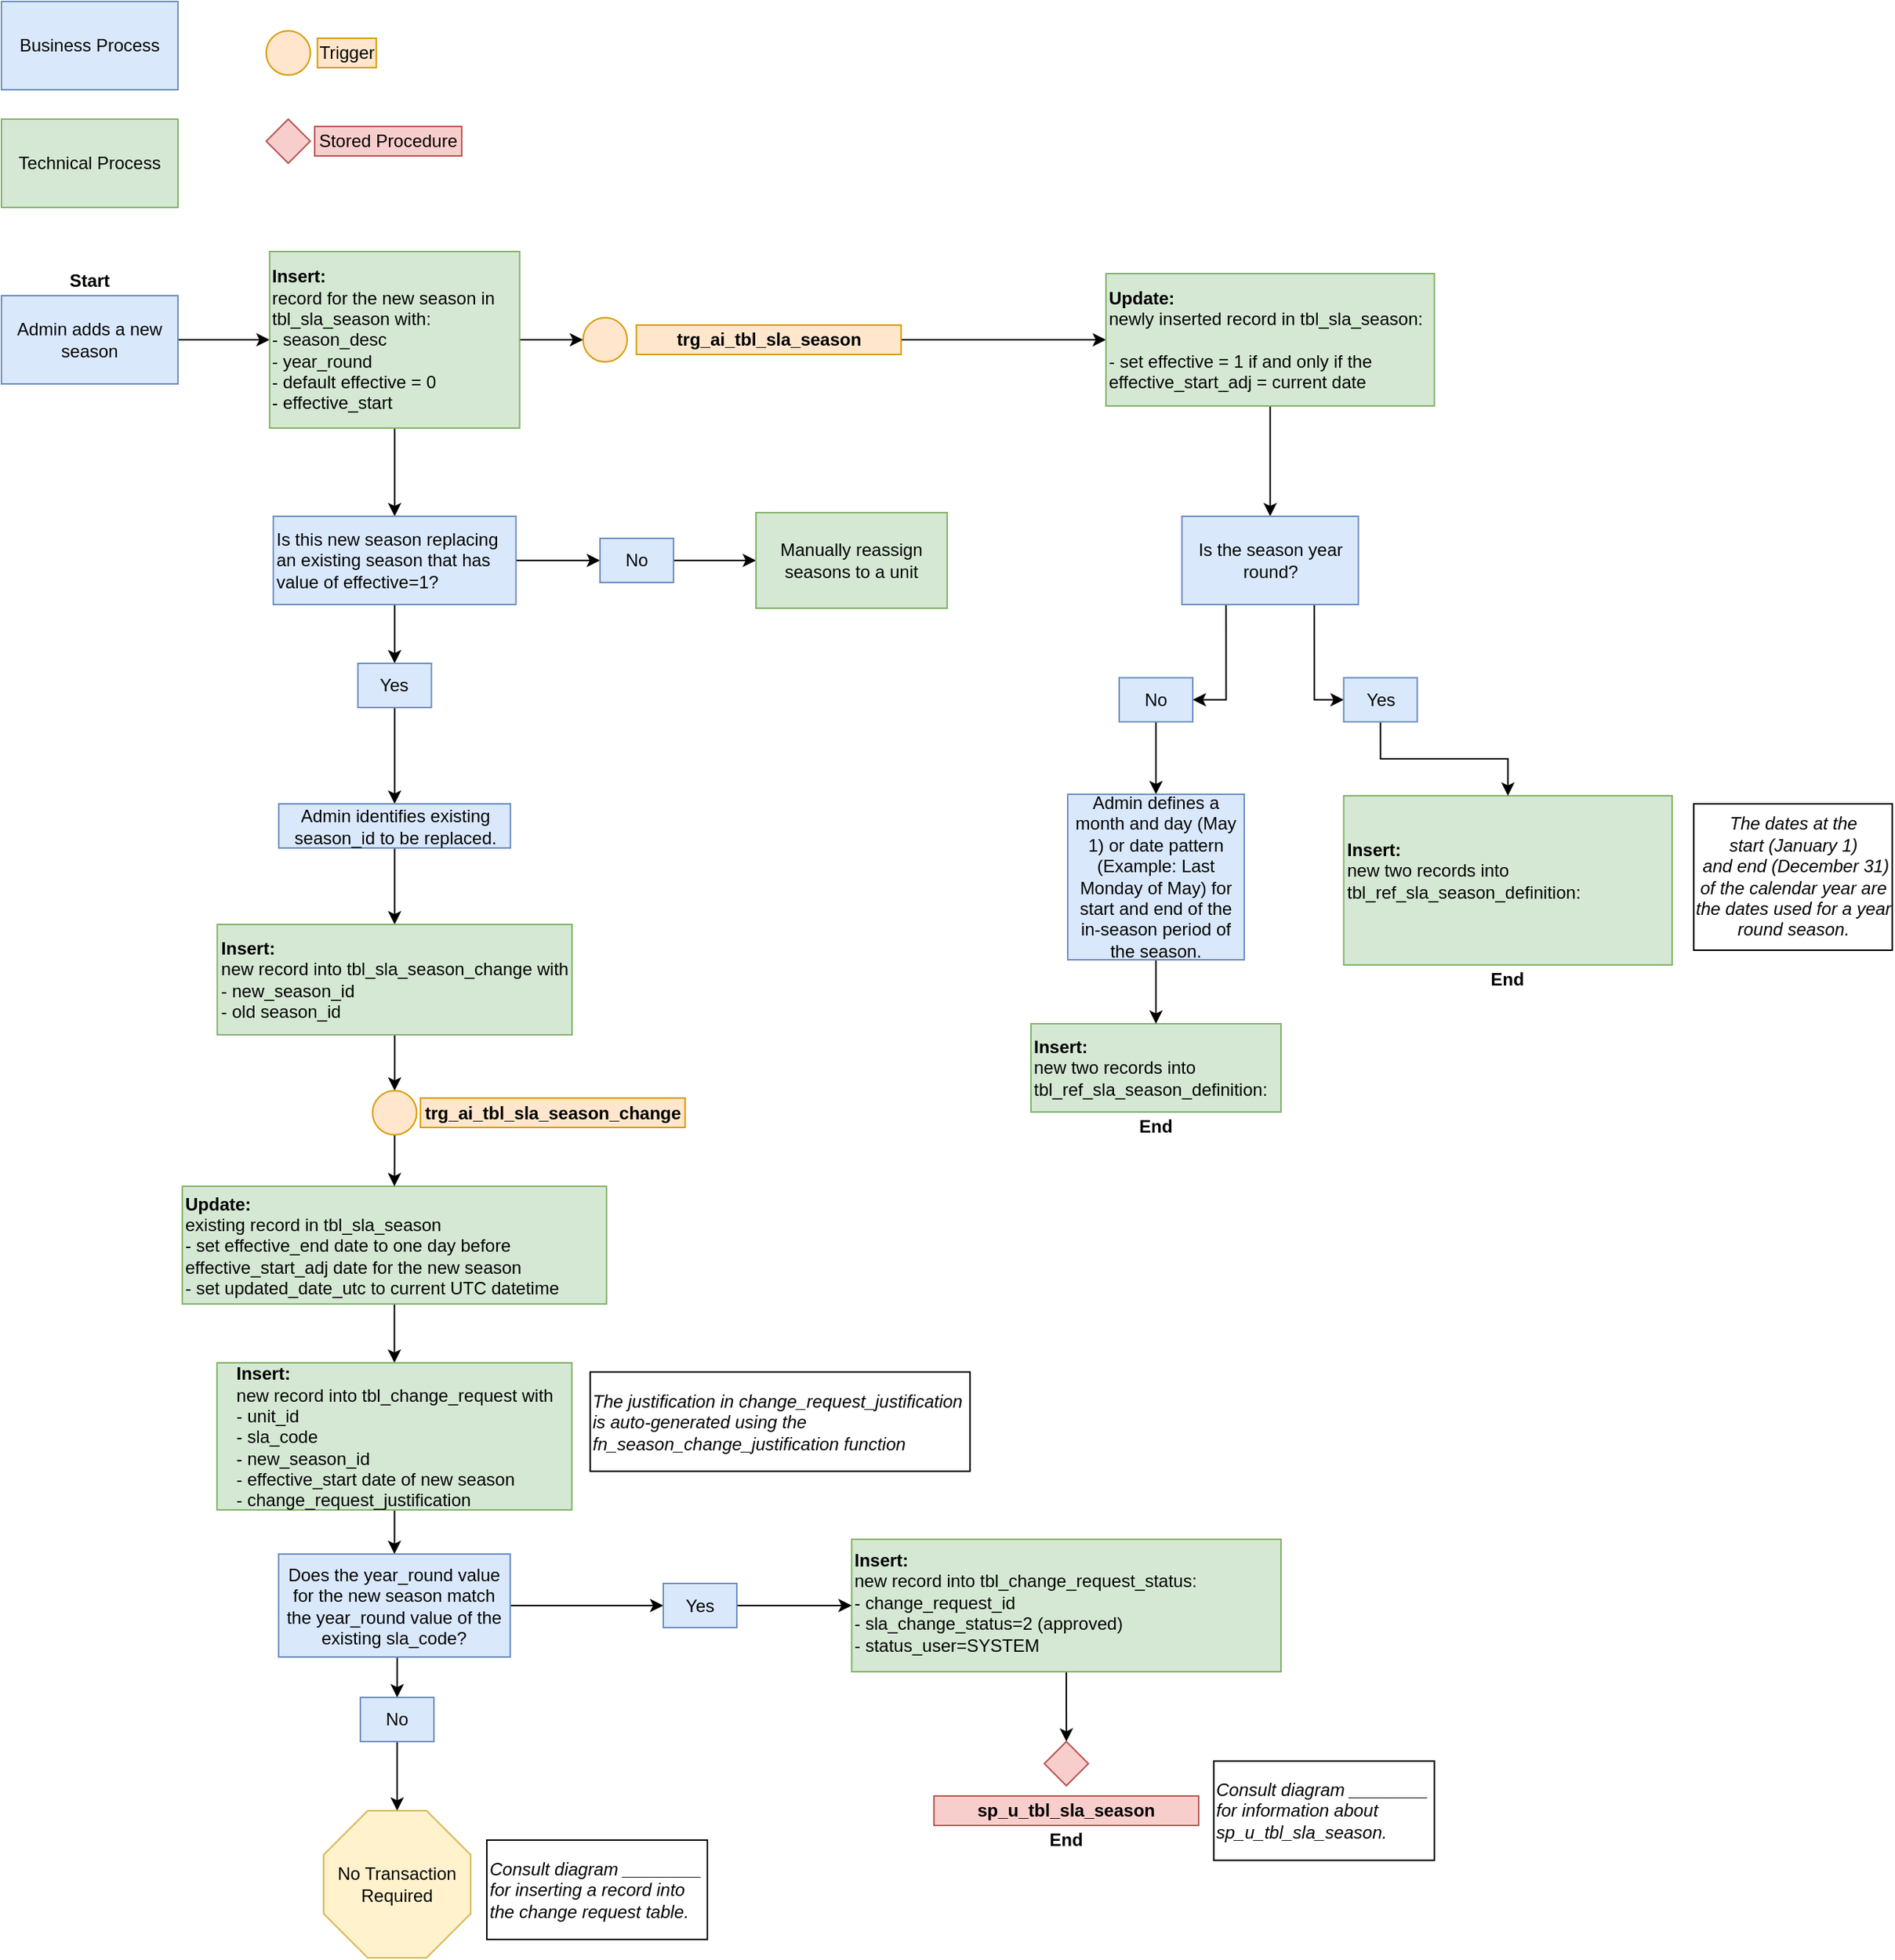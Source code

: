 <mxfile version="13.6.5" type="github">
  <diagram id="4DkwhPr2-WqgIGUP0eRN" name="Page-1">
    <mxGraphModel dx="1422" dy="794" grid="1" gridSize="10" guides="1" tooltips="1" connect="1" arrows="1" fold="1" page="1" pageScale="1" pageWidth="850" pageHeight="1100" math="0" shadow="0">
      <root>
        <mxCell id="0" />
        <mxCell id="1" parent="0" />
        <mxCell id="fpFHfdpzBPYg8LwL1SFc-1" value="Business Process" style="rounded=0;whiteSpace=wrap;html=1;fillColor=#dae8fc;strokeColor=#6c8ebf;" parent="1" vertex="1">
          <mxGeometry width="120" height="60" as="geometry" />
        </mxCell>
        <mxCell id="fpFHfdpzBPYg8LwL1SFc-2" value="Technical Process" style="rounded=0;whiteSpace=wrap;html=1;fillColor=#d5e8d4;strokeColor=#82b366;" parent="1" vertex="1">
          <mxGeometry y="80" width="120" height="60" as="geometry" />
        </mxCell>
        <mxCell id="fpFHfdpzBPYg8LwL1SFc-3" value="" style="ellipse;whiteSpace=wrap;html=1;aspect=fixed;fillColor=#ffe6cc;strokeColor=#d79b00;" parent="1" vertex="1">
          <mxGeometry x="180" y="20" width="30" height="30" as="geometry" />
        </mxCell>
        <mxCell id="fpFHfdpzBPYg8LwL1SFc-4" value="Trigger" style="text;html=1;strokeColor=#d79b00;fillColor=#ffe6cc;align=center;verticalAlign=middle;whiteSpace=wrap;rounded=0;" parent="1" vertex="1">
          <mxGeometry x="214.84" y="25" width="40" height="20" as="geometry" />
        </mxCell>
        <mxCell id="XZEz-qlOAHaJMKjeeI-z-23" style="edgeStyle=orthogonalEdgeStyle;rounded=0;orthogonalLoop=1;jettySize=auto;html=1;exitX=1;exitY=0.5;exitDx=0;exitDy=0;" parent="1" source="fpFHfdpzBPYg8LwL1SFc-7" target="fpFHfdpzBPYg8LwL1SFc-8" edge="1">
          <mxGeometry relative="1" as="geometry" />
        </mxCell>
        <mxCell id="fpFHfdpzBPYg8LwL1SFc-7" value="Admin adds a new season" style="rounded=0;whiteSpace=wrap;html=1;fillColor=#dae8fc;strokeColor=#6c8ebf;" parent="1" vertex="1">
          <mxGeometry y="200" width="120" height="60" as="geometry" />
        </mxCell>
        <mxCell id="fpFHfdpzBPYg8LwL1SFc-11" value="" style="edgeStyle=orthogonalEdgeStyle;rounded=0;orthogonalLoop=1;jettySize=auto;html=1;" parent="1" source="fpFHfdpzBPYg8LwL1SFc-8" target="fpFHfdpzBPYg8LwL1SFc-10" edge="1">
          <mxGeometry relative="1" as="geometry" />
        </mxCell>
        <mxCell id="XZEz-qlOAHaJMKjeeI-z-25" style="edgeStyle=orthogonalEdgeStyle;rounded=0;orthogonalLoop=1;jettySize=auto;html=1;exitX=1;exitY=0.5;exitDx=0;exitDy=0;entryX=0;entryY=0.5;entryDx=0;entryDy=0;" parent="1" source="fpFHfdpzBPYg8LwL1SFc-8" target="W5VT7vu6px5nTqs0NcFv-1" edge="1">
          <mxGeometry relative="1" as="geometry" />
        </mxCell>
        <mxCell id="fpFHfdpzBPYg8LwL1SFc-8" value="&lt;b&gt;Insert:&lt;/b&gt;&lt;br&gt;record for the new season in tbl_sla_season with:&lt;br&gt;- season_desc&lt;br&gt;- year_round&lt;br&gt;- default effective = 0&lt;br&gt;- effective_start" style="rounded=0;whiteSpace=wrap;html=1;fillColor=#d5e8d4;strokeColor=#82b366;align=left;" parent="1" vertex="1">
          <mxGeometry x="182.33" y="170" width="170" height="120" as="geometry" />
        </mxCell>
        <mxCell id="fpFHfdpzBPYg8LwL1SFc-13" value="" style="edgeStyle=orthogonalEdgeStyle;rounded=0;orthogonalLoop=1;jettySize=auto;html=1;" parent="1" source="fpFHfdpzBPYg8LwL1SFc-10" target="fpFHfdpzBPYg8LwL1SFc-12" edge="1">
          <mxGeometry relative="1" as="geometry" />
        </mxCell>
        <mxCell id="fpFHfdpzBPYg8LwL1SFc-17" value="" style="edgeStyle=orthogonalEdgeStyle;rounded=0;orthogonalLoop=1;jettySize=auto;html=1;" parent="1" source="fpFHfdpzBPYg8LwL1SFc-10" target="fpFHfdpzBPYg8LwL1SFc-16" edge="1">
          <mxGeometry relative="1" as="geometry" />
        </mxCell>
        <mxCell id="fpFHfdpzBPYg8LwL1SFc-10" value="Is this new season replacing an existing season that has value of effective=1?" style="rounded=0;whiteSpace=wrap;html=1;fillColor=#dae8fc;strokeColor=#6c8ebf;align=left;" parent="1" vertex="1">
          <mxGeometry x="184.83" y="350" width="165" height="60" as="geometry" />
        </mxCell>
        <mxCell id="XZEz-qlOAHaJMKjeeI-z-19" style="edgeStyle=orthogonalEdgeStyle;rounded=0;orthogonalLoop=1;jettySize=auto;html=1;exitX=0.5;exitY=1;exitDx=0;exitDy=0;entryX=0.5;entryY=0;entryDx=0;entryDy=0;" parent="1" source="fpFHfdpzBPYg8LwL1SFc-16" target="fpFHfdpzBPYg8LwL1SFc-18" edge="1">
          <mxGeometry relative="1" as="geometry" />
        </mxCell>
        <mxCell id="fpFHfdpzBPYg8LwL1SFc-16" value="Yes" style="rounded=0;whiteSpace=wrap;html=1;fillColor=#dae8fc;strokeColor=#6c8ebf;align=center;" parent="1" vertex="1">
          <mxGeometry x="242.33" y="450" width="50" height="30" as="geometry" />
        </mxCell>
        <mxCell id="dYspzzTRqniq-K1csfSx-1" style="edgeStyle=orthogonalEdgeStyle;rounded=0;orthogonalLoop=1;jettySize=auto;html=1;exitX=0.5;exitY=1;exitDx=0;exitDy=0;entryX=0.5;entryY=0;entryDx=0;entryDy=0;" parent="1" source="fpFHfdpzBPYg8LwL1SFc-18" target="fpFHfdpzBPYg8LwL1SFc-20" edge="1">
          <mxGeometry relative="1" as="geometry" />
        </mxCell>
        <mxCell id="fpFHfdpzBPYg8LwL1SFc-18" value="Admin identifies existing season_id to be replaced." style="rounded=0;whiteSpace=wrap;html=1;fillColor=#dae8fc;strokeColor=#6c8ebf;align=center;" parent="1" vertex="1">
          <mxGeometry x="188.58" y="545.5" width="157.5" height="30" as="geometry" />
        </mxCell>
        <mxCell id="dYspzzTRqniq-K1csfSx-3" style="edgeStyle=orthogonalEdgeStyle;rounded=0;orthogonalLoop=1;jettySize=auto;html=1;" parent="1" source="fpFHfdpzBPYg8LwL1SFc-20" target="fpFHfdpzBPYg8LwL1SFc-26" edge="1">
          <mxGeometry relative="1" as="geometry" />
        </mxCell>
        <mxCell id="fpFHfdpzBPYg8LwL1SFc-20" value="&lt;div style=&quot;text-align: left&quot;&gt;&lt;b&gt;Insert:&lt;/b&gt;&lt;/div&gt;&lt;div style=&quot;text-align: left&quot;&gt;&lt;span&gt;new record into tbl_sla_season_change with&lt;/span&gt;&lt;/div&gt;&lt;div style=&quot;text-align: left&quot;&gt;&lt;span&gt;- new_season_id&lt;/span&gt;&lt;/div&gt;&lt;div style=&quot;text-align: left&quot;&gt;&lt;span&gt;- old season_id&lt;/span&gt;&lt;/div&gt;" style="rounded=0;whiteSpace=wrap;html=1;fillColor=#d5e8d4;strokeColor=#82b366;align=center;" parent="1" vertex="1">
          <mxGeometry x="146.7" y="627.5" width="241.25" height="75" as="geometry" />
        </mxCell>
        <mxCell id="dYspzzTRqniq-K1csfSx-7" style="edgeStyle=orthogonalEdgeStyle;rounded=0;orthogonalLoop=1;jettySize=auto;html=1;entryX=0.5;entryY=0;entryDx=0;entryDy=0;" parent="1" source="fpFHfdpzBPYg8LwL1SFc-22" target="dYspzzTRqniq-K1csfSx-8" edge="1">
          <mxGeometry relative="1" as="geometry">
            <mxPoint x="527.8" y="1025.5" as="targetPoint" />
          </mxGeometry>
        </mxCell>
        <mxCell id="fpFHfdpzBPYg8LwL1SFc-22" value="&lt;div&gt;&lt;b&gt;Update:&lt;/b&gt;&lt;/div&gt;&lt;div&gt;existing record in tbl_sla_season&lt;/div&gt;&lt;div&gt;- set effective_end date to one day before effective_start_adj date for the new season&lt;/div&gt;&lt;div&gt;- set updated_date_utc to current UTC datetime&amp;nbsp;&lt;/div&gt;" style="rounded=0;whiteSpace=wrap;html=1;fillColor=#d5e8d4;strokeColor=#82b366;align=left;labelPosition=center;verticalLabelPosition=middle;verticalAlign=middle;" parent="1" vertex="1">
          <mxGeometry x="122.96" y="805.5" width="288.44" height="80" as="geometry" />
        </mxCell>
        <mxCell id="XZEz-qlOAHaJMKjeeI-z-22" value="" style="edgeStyle=orthogonalEdgeStyle;rounded=0;orthogonalLoop=1;jettySize=auto;html=1;" parent="1" source="fpFHfdpzBPYg8LwL1SFc-24" target="0mnIXxgitie9EsV3Na0Z-8" edge="1">
          <mxGeometry relative="1" as="geometry" />
        </mxCell>
        <mxCell id="fpFHfdpzBPYg8LwL1SFc-24" value="&lt;div&gt;&lt;b&gt;Insert:&lt;/b&gt;&lt;/div&gt;&lt;div&gt;&lt;span&gt;new record into tbl_change_request_status:&lt;/span&gt;&lt;/div&gt;&lt;div&gt;&lt;span&gt;- change_request_id&lt;/span&gt;&lt;/div&gt;&lt;div&gt;&lt;span&gt;- sla_change_status=2 (approved)&lt;/span&gt;&lt;/div&gt;&lt;div&gt;&lt;span&gt;- status_user=SYSTEM&lt;/span&gt;&lt;/div&gt;&lt;div&gt;&lt;span&gt;&lt;br&gt;&lt;/span&gt;&lt;/div&gt;" style="rounded=0;whiteSpace=wrap;html=1;fillColor=#d5e8d4;strokeColor=#82b366;align=left;verticalAlign=top;" parent="1" vertex="1">
          <mxGeometry x="578.12" y="1045.5" width="291.88" height="90" as="geometry" />
        </mxCell>
        <mxCell id="fpFHfdpzBPYg8LwL1SFc-15" value="" style="edgeStyle=orthogonalEdgeStyle;rounded=0;orthogonalLoop=1;jettySize=auto;html=1;" parent="1" source="fpFHfdpzBPYg8LwL1SFc-12" target="fpFHfdpzBPYg8LwL1SFc-14" edge="1">
          <mxGeometry relative="1" as="geometry" />
        </mxCell>
        <mxCell id="fpFHfdpzBPYg8LwL1SFc-12" value="No" style="rounded=0;whiteSpace=wrap;html=1;fillColor=#dae8fc;strokeColor=#6c8ebf;align=center;" parent="1" vertex="1">
          <mxGeometry x="406.96" y="365" width="50" height="30" as="geometry" />
        </mxCell>
        <mxCell id="fpFHfdpzBPYg8LwL1SFc-14" value="Manually reassign seasons to a unit" style="rounded=0;whiteSpace=wrap;html=1;fillColor=#d5e8d4;strokeColor=#82b366;align=center;" parent="1" vertex="1">
          <mxGeometry x="513.03" y="347.5" width="130" height="65" as="geometry" />
        </mxCell>
        <mxCell id="dYspzzTRqniq-K1csfSx-4" style="edgeStyle=orthogonalEdgeStyle;rounded=0;orthogonalLoop=1;jettySize=auto;html=1;entryX=0.5;entryY=0;entryDx=0;entryDy=0;" parent="1" source="fpFHfdpzBPYg8LwL1SFc-26" target="fpFHfdpzBPYg8LwL1SFc-22" edge="1">
          <mxGeometry relative="1" as="geometry" />
        </mxCell>
        <mxCell id="fpFHfdpzBPYg8LwL1SFc-26" value="" style="ellipse;whiteSpace=wrap;html=1;aspect=fixed;fillColor=#ffe6cc;strokeColor=#d79b00;" parent="1" vertex="1">
          <mxGeometry x="252.32" y="740.5" width="30" height="30" as="geometry" />
        </mxCell>
        <mxCell id="fpFHfdpzBPYg8LwL1SFc-29" value="&lt;b&gt;trg_ai_tbl_sla_season_change&lt;/b&gt;" style="text;html=1;strokeColor=#d79b00;fillColor=#ffe6cc;align=center;verticalAlign=middle;whiteSpace=wrap;rounded=0;" parent="1" vertex="1">
          <mxGeometry x="284.85" y="745.5" width="180" height="20" as="geometry" />
        </mxCell>
        <mxCell id="dYspzzTRqniq-K1csfSx-15" style="edgeStyle=orthogonalEdgeStyle;rounded=0;orthogonalLoop=1;jettySize=auto;html=1;entryX=0.5;entryY=0;entryDx=0;entryDy=0;" parent="1" source="dYspzzTRqniq-K1csfSx-8" target="dYspzzTRqniq-K1csfSx-11" edge="1">
          <mxGeometry relative="1" as="geometry" />
        </mxCell>
        <mxCell id="dYspzzTRqniq-K1csfSx-8" value="&lt;div style=&quot;text-align: left&quot;&gt;&lt;b&gt;Insert:&lt;/b&gt;&lt;/div&gt;&lt;div style=&quot;text-align: left&quot;&gt;&lt;span&gt;new record into tbl_change_request with&lt;/span&gt;&lt;/div&gt;&lt;div style=&quot;text-align: left&quot;&gt;&lt;span&gt;- unit_id&lt;/span&gt;&lt;/div&gt;&lt;div style=&quot;text-align: left&quot;&gt;&lt;span&gt;- sla_code&lt;/span&gt;&lt;/div&gt;&lt;div style=&quot;text-align: left&quot;&gt;&lt;span&gt;-&amp;nbsp;&lt;/span&gt;&lt;span&gt;new_season_id&lt;/span&gt;&lt;/div&gt;&lt;div style=&quot;text-align: left&quot;&gt;- effective_start date of new season&lt;/div&gt;&lt;div style=&quot;text-align: left&quot;&gt;- change_request_justification&lt;/div&gt;" style="rounded=0;whiteSpace=wrap;html=1;fillColor=#d5e8d4;strokeColor=#82b366;align=center;" parent="1" vertex="1">
          <mxGeometry x="146.56" y="925.5" width="241.25" height="100" as="geometry" />
        </mxCell>
        <mxCell id="dYspzzTRqniq-K1csfSx-10" value="The justification in change_request_justification is auto-generated using the fn_season_change_justification function" style="rounded=0;whiteSpace=wrap;html=1;align=left;fontStyle=2;fillColor=none;" parent="1" vertex="1">
          <mxGeometry x="400.31" y="931.75" width="258.27" height="67.5" as="geometry" />
        </mxCell>
        <mxCell id="0mnIXxgitie9EsV3Na0Z-3" style="edgeStyle=orthogonalEdgeStyle;rounded=0;orthogonalLoop=1;jettySize=auto;html=1;exitX=1;exitY=0.5;exitDx=0;exitDy=0;entryX=0;entryY=0.5;entryDx=0;entryDy=0;" parent="1" source="dYspzzTRqniq-K1csfSx-11" target="dYspzzTRqniq-K1csfSx-16" edge="1">
          <mxGeometry relative="1" as="geometry" />
        </mxCell>
        <mxCell id="0mnIXxgitie9EsV3Na0Z-4" style="edgeStyle=orthogonalEdgeStyle;rounded=0;orthogonalLoop=1;jettySize=auto;html=1;exitX=0.5;exitY=1;exitDx=0;exitDy=0;entryX=0.5;entryY=0;entryDx=0;entryDy=0;" parent="1" source="dYspzzTRqniq-K1csfSx-11" target="dYspzzTRqniq-K1csfSx-18" edge="1">
          <mxGeometry relative="1" as="geometry" />
        </mxCell>
        <mxCell id="dYspzzTRqniq-K1csfSx-11" value="Does the year_round value for the new season match the year_round value of the existing sla_code?" style="rounded=0;whiteSpace=wrap;html=1;fillColor=#dae8fc;strokeColor=#6c8ebf;align=center;" parent="1" vertex="1">
          <mxGeometry x="188.43" y="1055.5" width="157.5" height="70" as="geometry" />
        </mxCell>
        <mxCell id="dYspzzTRqniq-K1csfSx-12" value="Consult diagram ________ for inserting a record into the change request table." style="rounded=0;whiteSpace=wrap;html=1;align=left;fontStyle=2;fillColor=none;" parent="1" vertex="1">
          <mxGeometry x="330.0" y="1250" width="150" height="67.5" as="geometry" />
        </mxCell>
        <mxCell id="dYspzzTRqniq-K1csfSx-27" style="edgeStyle=orthogonalEdgeStyle;rounded=0;orthogonalLoop=1;jettySize=auto;html=1;entryX=0;entryY=0.5;entryDx=0;entryDy=0;" parent="1" source="dYspzzTRqniq-K1csfSx-16" target="fpFHfdpzBPYg8LwL1SFc-24" edge="1">
          <mxGeometry relative="1" as="geometry">
            <mxPoint x="757.88" y="1153" as="targetPoint" />
          </mxGeometry>
        </mxCell>
        <mxCell id="dYspzzTRqniq-K1csfSx-16" value="Yes" style="rounded=0;whiteSpace=wrap;html=1;fillColor=#dae8fc;strokeColor=#6c8ebf;align=center;" parent="1" vertex="1">
          <mxGeometry x="450" y="1075.5" width="50" height="30" as="geometry" />
        </mxCell>
        <mxCell id="XZEz-qlOAHaJMKjeeI-z-20" value="" style="edgeStyle=orthogonalEdgeStyle;rounded=0;orthogonalLoop=1;jettySize=auto;html=1;" parent="1" source="dYspzzTRqniq-K1csfSx-18" target="dYspzzTRqniq-K1csfSx-25" edge="1">
          <mxGeometry relative="1" as="geometry" />
        </mxCell>
        <mxCell id="dYspzzTRqniq-K1csfSx-18" value="No" style="rounded=0;whiteSpace=wrap;html=1;fillColor=#dae8fc;strokeColor=#6c8ebf;align=center;" parent="1" vertex="1">
          <mxGeometry x="244.05" y="1153" width="50" height="30" as="geometry" />
        </mxCell>
        <mxCell id="dYspzzTRqniq-K1csfSx-25" value="No Transaction Required" style="whiteSpace=wrap;html=1;shape=mxgraph.basic.octagon2;align=center;verticalAlign=middle;dx=15;fillColor=#fff2cc;strokeColor=#d6b656;" parent="1" vertex="1">
          <mxGeometry x="219.05" y="1230" width="100" height="100" as="geometry" />
        </mxCell>
        <mxCell id="0mnIXxgitie9EsV3Na0Z-1" value="Start" style="text;html=1;strokeColor=none;fillColor=none;align=center;verticalAlign=middle;whiteSpace=wrap;rounded=0;fontStyle=1" parent="1" vertex="1">
          <mxGeometry x="40" y="180" width="40" height="20" as="geometry" />
        </mxCell>
        <mxCell id="0mnIXxgitie9EsV3Na0Z-2" value="End" style="text;html=1;strokeColor=none;fillColor=none;align=center;verticalAlign=middle;whiteSpace=wrap;rounded=0;fontStyle=1" parent="1" vertex="1">
          <mxGeometry x="704.06" y="1240" width="40" height="20" as="geometry" />
        </mxCell>
        <mxCell id="0mnIXxgitie9EsV3Na0Z-8" value="" style="rhombus;whiteSpace=wrap;html=1;fillColor=#f8cecc;strokeColor=#b85450;" parent="1" vertex="1">
          <mxGeometry x="709.06" y="1183" width="30" height="30" as="geometry" />
        </mxCell>
        <mxCell id="0mnIXxgitie9EsV3Na0Z-9" value="&lt;b&gt;sp_u_tbl_sla_season&lt;/b&gt;" style="text;html=1;strokeColor=#b85450;fillColor=#f8cecc;align=center;verticalAlign=middle;whiteSpace=wrap;rounded=0;" parent="1" vertex="1">
          <mxGeometry x="634.06" y="1220" width="180" height="20" as="geometry" />
        </mxCell>
        <mxCell id="0mnIXxgitie9EsV3Na0Z-12" value="Consult diagram ________ for information about sp_u_tbl_sla_season." style="rounded=0;whiteSpace=wrap;html=1;align=left;fontStyle=2;fillColor=none;" parent="1" vertex="1">
          <mxGeometry x="824.3" y="1196.25" width="150" height="67.5" as="geometry" />
        </mxCell>
        <mxCell id="0mnIXxgitie9EsV3Na0Z-15" value="" style="rhombus;whiteSpace=wrap;html=1;fillColor=#f8cecc;strokeColor=#b85450;" parent="1" vertex="1">
          <mxGeometry x="180" y="80" width="30" height="30" as="geometry" />
        </mxCell>
        <mxCell id="0mnIXxgitie9EsV3Na0Z-16" value="Stored Procedure" style="text;html=1;strokeColor=#b85450;fillColor=#f8cecc;align=center;verticalAlign=middle;whiteSpace=wrap;rounded=0;" parent="1" vertex="1">
          <mxGeometry x="212.96" y="85" width="100" height="20" as="geometry" />
        </mxCell>
        <mxCell id="W5VT7vu6px5nTqs0NcFv-1" value="" style="ellipse;whiteSpace=wrap;html=1;aspect=fixed;fillColor=#ffe6cc;strokeColor=#d79b00;" parent="1" vertex="1">
          <mxGeometry x="395.46" y="215" width="30" height="30" as="geometry" />
        </mxCell>
        <mxCell id="XZEz-qlOAHaJMKjeeI-z-5" style="edgeStyle=orthogonalEdgeStyle;rounded=0;orthogonalLoop=1;jettySize=auto;html=1;exitX=1;exitY=0.5;exitDx=0;exitDy=0;" parent="1" source="W5VT7vu6px5nTqs0NcFv-2" target="W5VT7vu6px5nTqs0NcFv-4" edge="1">
          <mxGeometry relative="1" as="geometry" />
        </mxCell>
        <mxCell id="W5VT7vu6px5nTqs0NcFv-2" value="&lt;b&gt;trg_ai_tbl_sla_season&lt;/b&gt;" style="text;html=1;strokeColor=#d79b00;fillColor=#ffe6cc;align=center;verticalAlign=middle;whiteSpace=wrap;rounded=0;" parent="1" vertex="1">
          <mxGeometry x="431.71" y="220" width="180" height="20" as="geometry" />
        </mxCell>
        <mxCell id="XZEz-qlOAHaJMKjeeI-z-17" style="edgeStyle=orthogonalEdgeStyle;rounded=0;orthogonalLoop=1;jettySize=auto;html=1;exitX=0.5;exitY=1;exitDx=0;exitDy=0;" parent="1" source="W5VT7vu6px5nTqs0NcFv-4" target="W5VT7vu6px5nTqs0NcFv-8" edge="1">
          <mxGeometry relative="1" as="geometry" />
        </mxCell>
        <mxCell id="W5VT7vu6px5nTqs0NcFv-4" value="&lt;b&gt;Update:&lt;/b&gt;&lt;br&gt;newly inserted record in tbl_sla_season:&lt;br&gt;&amp;nbsp;&lt;br&gt;- set effective = 1 if and only if the effective_start_adj = current date" style="rounded=0;whiteSpace=wrap;html=1;fillColor=#d5e8d4;strokeColor=#82b366;align=left;" parent="1" vertex="1">
          <mxGeometry x="751.01" y="185" width="223.29" height="90" as="geometry" />
        </mxCell>
        <mxCell id="W5VT7vu6px5nTqs0NcFv-7" value="&lt;b&gt;Insert:&lt;/b&gt;&lt;br&gt;new two records into tbl_ref_sla_season_definition:&lt;br&gt;&amp;nbsp;" style="rounded=0;whiteSpace=wrap;html=1;fillColor=#d5e8d4;strokeColor=#82b366;align=left;" parent="1" vertex="1">
          <mxGeometry x="912.66" y="540" width="223.29" height="115" as="geometry" />
        </mxCell>
        <mxCell id="XZEz-qlOAHaJMKjeeI-z-12" style="edgeStyle=orthogonalEdgeStyle;rounded=0;orthogonalLoop=1;jettySize=auto;html=1;exitX=0.75;exitY=1;exitDx=0;exitDy=0;entryX=0;entryY=0.5;entryDx=0;entryDy=0;" parent="1" source="W5VT7vu6px5nTqs0NcFv-8" target="W5VT7vu6px5nTqs0NcFv-10" edge="1">
          <mxGeometry relative="1" as="geometry" />
        </mxCell>
        <mxCell id="XZEz-qlOAHaJMKjeeI-z-13" style="edgeStyle=orthogonalEdgeStyle;rounded=0;orthogonalLoop=1;jettySize=auto;html=1;exitX=0.25;exitY=1;exitDx=0;exitDy=0;entryX=1;entryY=0.5;entryDx=0;entryDy=0;" parent="1" source="W5VT7vu6px5nTqs0NcFv-8" target="W5VT7vu6px5nTqs0NcFv-9" edge="1">
          <mxGeometry relative="1" as="geometry" />
        </mxCell>
        <mxCell id="W5VT7vu6px5nTqs0NcFv-8" value="Is the season year round?" style="rounded=0;whiteSpace=wrap;html=1;fillColor=#dae8fc;strokeColor=#6c8ebf;" parent="1" vertex="1">
          <mxGeometry x="802.66" y="350" width="120" height="60" as="geometry" />
        </mxCell>
        <mxCell id="XZEz-qlOAHaJMKjeeI-z-14" style="edgeStyle=orthogonalEdgeStyle;rounded=0;orthogonalLoop=1;jettySize=auto;html=1;exitX=0.5;exitY=1;exitDx=0;exitDy=0;entryX=0.5;entryY=0;entryDx=0;entryDy=0;" parent="1" source="W5VT7vu6px5nTqs0NcFv-9" target="W5VT7vu6px5nTqs0NcFv-15" edge="1">
          <mxGeometry relative="1" as="geometry" />
        </mxCell>
        <mxCell id="W5VT7vu6px5nTqs0NcFv-9" value="No" style="rounded=0;whiteSpace=wrap;html=1;fillColor=#dae8fc;strokeColor=#6c8ebf;align=center;" parent="1" vertex="1">
          <mxGeometry x="760" y="459.75" width="50" height="30" as="geometry" />
        </mxCell>
        <mxCell id="XZEz-qlOAHaJMKjeeI-z-16" style="edgeStyle=orthogonalEdgeStyle;rounded=0;orthogonalLoop=1;jettySize=auto;html=1;exitX=0.5;exitY=1;exitDx=0;exitDy=0;entryX=0.5;entryY=0;entryDx=0;entryDy=0;" parent="1" source="W5VT7vu6px5nTqs0NcFv-10" target="W5VT7vu6px5nTqs0NcFv-7" edge="1">
          <mxGeometry relative="1" as="geometry" />
        </mxCell>
        <mxCell id="W5VT7vu6px5nTqs0NcFv-10" value="Yes" style="rounded=0;whiteSpace=wrap;html=1;fillColor=#dae8fc;strokeColor=#6c8ebf;align=center;" parent="1" vertex="1">
          <mxGeometry x="912.66" y="459.75" width="50" height="30" as="geometry" />
        </mxCell>
        <mxCell id="W5VT7vu6px5nTqs0NcFv-14" value="&lt;b&gt;Insert:&lt;/b&gt;&lt;br&gt;new two records into tbl_ref_sla_season_definition:" style="rounded=0;whiteSpace=wrap;html=1;fillColor=#d5e8d4;strokeColor=#82b366;align=left;" parent="1" vertex="1">
          <mxGeometry x="700" y="695" width="170" height="60" as="geometry" />
        </mxCell>
        <mxCell id="XZEz-qlOAHaJMKjeeI-z-15" style="edgeStyle=orthogonalEdgeStyle;rounded=0;orthogonalLoop=1;jettySize=auto;html=1;exitX=0.5;exitY=1;exitDx=0;exitDy=0;entryX=0.5;entryY=0;entryDx=0;entryDy=0;" parent="1" source="W5VT7vu6px5nTqs0NcFv-15" target="W5VT7vu6px5nTqs0NcFv-14" edge="1">
          <mxGeometry relative="1" as="geometry" />
        </mxCell>
        <mxCell id="W5VT7vu6px5nTqs0NcFv-15" value="Admin defines a month and day (May 1) or date pattern (Example: Last Monday of May) for start and end of the in-season period of the season." style="rounded=0;whiteSpace=wrap;html=1;fillColor=#dae8fc;strokeColor=#6c8ebf;" parent="1" vertex="1">
          <mxGeometry x="725.0" y="539" width="120" height="112.5" as="geometry" />
        </mxCell>
        <mxCell id="XZEz-qlOAHaJMKjeeI-z-1" value="&lt;i&gt;The dates at the start&amp;nbsp;&lt;/i&gt;&lt;i&gt;(January 1)&lt;/i&gt;&lt;i&gt;&lt;br&gt;&amp;nbsp;and end (&lt;/i&gt;&lt;i&gt;December 31)&lt;/i&gt;&lt;i&gt;&lt;br&gt;of the calendar year are the dates used for a year round season.&lt;/i&gt;" style="rounded=0;whiteSpace=wrap;html=1;" parent="1" vertex="1">
          <mxGeometry x="1150.66" y="545.5" width="135" height="99.5" as="geometry" />
        </mxCell>
        <mxCell id="XZEz-qlOAHaJMKjeeI-z-2" value="End" style="text;html=1;strokeColor=none;fillColor=none;align=center;verticalAlign=middle;whiteSpace=wrap;rounded=0;fontStyle=1" parent="1" vertex="1">
          <mxGeometry x="1004.3" y="655" width="40" height="20" as="geometry" />
        </mxCell>
        <mxCell id="XZEz-qlOAHaJMKjeeI-z-3" value="End" style="text;html=1;strokeColor=none;fillColor=none;align=center;verticalAlign=middle;whiteSpace=wrap;rounded=0;fontStyle=1" parent="1" vertex="1">
          <mxGeometry x="765.0" y="755" width="40" height="20" as="geometry" />
        </mxCell>
      </root>
    </mxGraphModel>
  </diagram>
</mxfile>
